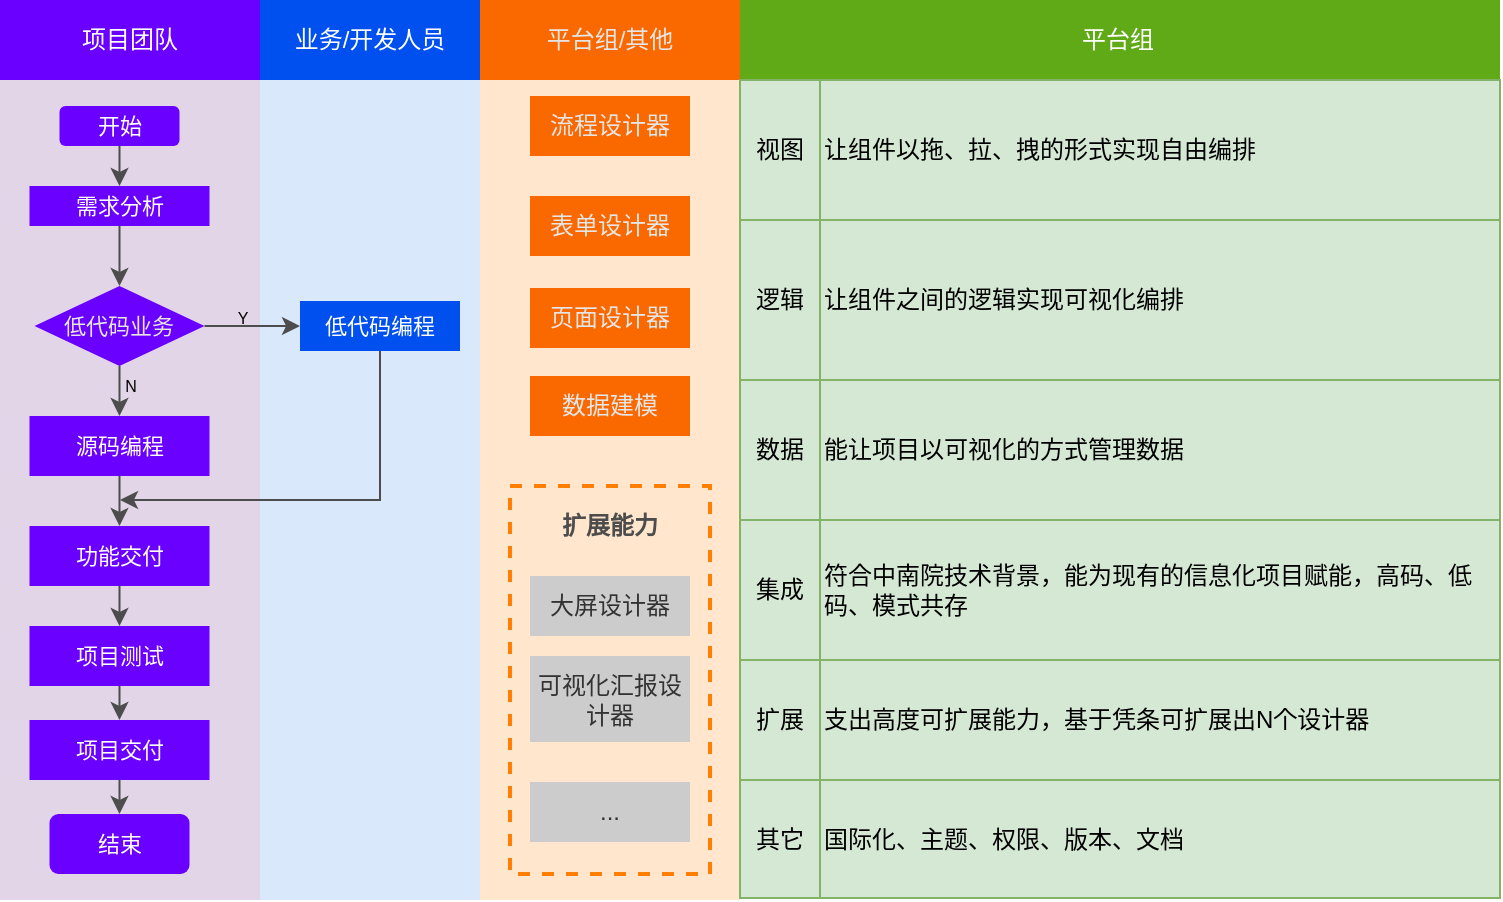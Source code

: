<mxfile version="24.2.3" type="github">
  <diagram name="第 1 页" id="B_uo7OJ-f0cf3lO3-WNb">
    <mxGraphModel dx="2200" dy="738" grid="1" gridSize="10" guides="1" tooltips="1" connect="1" arrows="1" fold="1" page="1" pageScale="1" pageWidth="827" pageHeight="1169" math="0" shadow="0">
      <root>
        <mxCell id="0" />
        <mxCell id="1" parent="0" />
        <mxCell id="DL2iSLS2zm1EoD6sChtO-1" value="" style="rounded=0;whiteSpace=wrap;html=1;fillColor=#ffe6cc;strokeColor=none;" vertex="1" parent="1">
          <mxGeometry x="180" y="120" width="130" height="410" as="geometry" />
        </mxCell>
        <mxCell id="DL2iSLS2zm1EoD6sChtO-2" value="" style="rounded=0;whiteSpace=wrap;html=1;fillColor=none;dashed=1;strokeColor=#FF8000;strokeWidth=2;" vertex="1" parent="1">
          <mxGeometry x="195" y="323" width="100" height="194" as="geometry" />
        </mxCell>
        <mxCell id="DL2iSLS2zm1EoD6sChtO-3" value="平台组" style="rounded=0;whiteSpace=wrap;html=1;align=center;fillColor=#60a917;fontColor=#ffffff;strokeColor=none;" vertex="1" parent="1">
          <mxGeometry x="308" y="80" width="382" height="40" as="geometry" />
        </mxCell>
        <mxCell id="DL2iSLS2zm1EoD6sChtO-4" value="业务/开发人员" style="rounded=0;whiteSpace=wrap;html=1;fillColor=#0050ef;fontColor=#ffffff;strokeColor=none;" vertex="1" parent="1">
          <mxGeometry x="70" y="80" width="110" height="40" as="geometry" />
        </mxCell>
        <mxCell id="DL2iSLS2zm1EoD6sChtO-5" value="平台组/其他" style="rounded=0;whiteSpace=wrap;html=1;fillColor=#fa6800;strokeColor=none;fontColor=#E6E6E6;" vertex="1" parent="1">
          <mxGeometry x="180" y="80" width="130" height="40" as="geometry" />
        </mxCell>
        <mxCell id="DL2iSLS2zm1EoD6sChtO-6" value="" style="rounded=0;whiteSpace=wrap;html=1;fillColor=#dae8fc;strokeColor=none;" vertex="1" parent="1">
          <mxGeometry x="70" y="120" width="110" height="410" as="geometry" />
        </mxCell>
        <mxCell id="DL2iSLS2zm1EoD6sChtO-7" value="项目团队" style="rounded=0;whiteSpace=wrap;html=1;fillColor=#6a00ff;strokeColor=none;fontColor=#ffffff;" vertex="1" parent="1">
          <mxGeometry x="-60" y="80" width="130" height="40" as="geometry" />
        </mxCell>
        <mxCell id="DL2iSLS2zm1EoD6sChtO-8" value="" style="rounded=0;whiteSpace=wrap;html=1;fillColor=#e1d5e7;strokeColor=none;" vertex="1" parent="1">
          <mxGeometry x="-60" y="120" width="130" height="410" as="geometry" />
        </mxCell>
        <mxCell id="DL2iSLS2zm1EoD6sChtO-9" value="开始" style="rounded=1;whiteSpace=wrap;html=1;strokeColor=none;fontSize=11;fillColor=#6a00ff;fontColor=#ffffff;" vertex="1" parent="1">
          <mxGeometry x="-30.25" y="133" width="60" height="20" as="geometry" />
        </mxCell>
        <mxCell id="DL2iSLS2zm1EoD6sChtO-10" value="&lt;font color=&quot;#e6e6e6&quot; style=&quot;font-size: 11px;&quot;&gt;低代码业务&lt;/font&gt;" style="rhombus;whiteSpace=wrap;html=1;strokeColor=none;fontSize=11;fillColor=#6a00ff;fontColor=#ffffff;" vertex="1" parent="1">
          <mxGeometry x="-42.75" y="223" width="85" height="40" as="geometry" />
        </mxCell>
        <mxCell id="DL2iSLS2zm1EoD6sChtO-11" value="需求分析" style="rounded=0;whiteSpace=wrap;html=1;strokeColor=none;fontSize=11;fillColor=#6a00ff;fontColor=#ffffff;" vertex="1" parent="1">
          <mxGeometry x="-45.25" y="173" width="90" height="20" as="geometry" />
        </mxCell>
        <mxCell id="DL2iSLS2zm1EoD6sChtO-12" value="结束" style="rounded=1;whiteSpace=wrap;html=1;strokeColor=none;fontSize=11;fillColor=#6a00ff;fontColor=#ffffff;" vertex="1" parent="1">
          <mxGeometry x="-35.25" y="487" width="70" height="30" as="geometry" />
        </mxCell>
        <mxCell id="DL2iSLS2zm1EoD6sChtO-13" value="项目测试" style="rounded=0;whiteSpace=wrap;html=1;strokeColor=none;fontSize=11;fillColor=#6a00ff;fontColor=#ffffff;" vertex="1" parent="1">
          <mxGeometry x="-45.25" y="393" width="90" height="30" as="geometry" />
        </mxCell>
        <mxCell id="DL2iSLS2zm1EoD6sChtO-14" value="源码编程" style="rounded=0;whiteSpace=wrap;html=1;strokeColor=none;fontSize=11;fillColor=#6a00ff;fontColor=#ffffff;" vertex="1" parent="1">
          <mxGeometry x="-45.25" y="288" width="90" height="30" as="geometry" />
        </mxCell>
        <mxCell id="DL2iSLS2zm1EoD6sChtO-15" value="项目交付" style="rounded=0;whiteSpace=wrap;html=1;strokeColor=none;fontSize=11;fillColor=#6a00ff;fontColor=#ffffff;" vertex="1" parent="1">
          <mxGeometry x="-45.25" y="440" width="90" height="30" as="geometry" />
        </mxCell>
        <mxCell id="DL2iSLS2zm1EoD6sChtO-16" value="" style="endArrow=classic;html=1;rounded=0;strokeColor=#4D4D4D;" edge="1" parent="1" source="DL2iSLS2zm1EoD6sChtO-9" target="DL2iSLS2zm1EoD6sChtO-11">
          <mxGeometry width="50" height="50" relative="1" as="geometry">
            <mxPoint x="194.75" y="273" as="sourcePoint" />
            <mxPoint x="244.75" y="223" as="targetPoint" />
          </mxGeometry>
        </mxCell>
        <mxCell id="DL2iSLS2zm1EoD6sChtO-17" value="" style="endArrow=classic;html=1;rounded=0;exitX=0.5;exitY=1;exitDx=0;exitDy=0;entryX=0.5;entryY=0;entryDx=0;entryDy=0;strokeColor=#4D4D4D;" edge="1" parent="1" source="DL2iSLS2zm1EoD6sChtO-11" target="DL2iSLS2zm1EoD6sChtO-10">
          <mxGeometry width="50" height="50" relative="1" as="geometry">
            <mxPoint x="-0.49" y="213" as="sourcePoint" />
            <mxPoint x="-0.49" y="233" as="targetPoint" />
          </mxGeometry>
        </mxCell>
        <mxCell id="DL2iSLS2zm1EoD6sChtO-18" value="" style="endArrow=classic;html=1;rounded=0;exitX=0.5;exitY=1;exitDx=0;exitDy=0;strokeColor=#4D4D4D;" edge="1" parent="1" source="DL2iSLS2zm1EoD6sChtO-10" target="DL2iSLS2zm1EoD6sChtO-14">
          <mxGeometry width="50" height="50" relative="1" as="geometry">
            <mxPoint x="9.75" y="223" as="sourcePoint" />
            <mxPoint x="9.75" y="243" as="targetPoint" />
          </mxGeometry>
        </mxCell>
        <mxCell id="DL2iSLS2zm1EoD6sChtO-19" value="N" style="edgeLabel;html=1;align=center;verticalAlign=middle;resizable=0;points=[];labelBackgroundColor=none;fontSize=8;" vertex="1" connectable="0" parent="DL2iSLS2zm1EoD6sChtO-18">
          <mxGeometry x="-0.22" relative="1" as="geometry">
            <mxPoint x="5" as="offset" />
          </mxGeometry>
        </mxCell>
        <mxCell id="DL2iSLS2zm1EoD6sChtO-20" value="" style="endArrow=classic;html=1;rounded=0;exitX=0.5;exitY=1;exitDx=0;exitDy=0;entryX=0.5;entryY=0;entryDx=0;entryDy=0;strokeColor=#4D4D4D;" edge="1" parent="1" source="DL2iSLS2zm1EoD6sChtO-14" target="DL2iSLS2zm1EoD6sChtO-23">
          <mxGeometry width="50" height="50" relative="1" as="geometry">
            <mxPoint x="9.75" y="293" as="sourcePoint" />
            <mxPoint x="9.75" y="323" as="targetPoint" />
          </mxGeometry>
        </mxCell>
        <mxCell id="DL2iSLS2zm1EoD6sChtO-21" value="" style="endArrow=classic;html=1;rounded=0;exitX=0.5;exitY=1;exitDx=0;exitDy=0;entryX=0.5;entryY=0;entryDx=0;entryDy=0;strokeColor=#4D4D4D;" edge="1" parent="1" source="DL2iSLS2zm1EoD6sChtO-13" target="DL2iSLS2zm1EoD6sChtO-15">
          <mxGeometry width="50" height="50" relative="1" as="geometry">
            <mxPoint x="9.75" y="353" as="sourcePoint" />
            <mxPoint x="9.75" y="383" as="targetPoint" />
          </mxGeometry>
        </mxCell>
        <mxCell id="DL2iSLS2zm1EoD6sChtO-22" value="" style="endArrow=classic;html=1;rounded=0;exitX=0.5;exitY=1;exitDx=0;exitDy=0;entryX=0.5;entryY=0;entryDx=0;entryDy=0;strokeColor=#4D4D4D;" edge="1" parent="1" source="DL2iSLS2zm1EoD6sChtO-15" target="DL2iSLS2zm1EoD6sChtO-12">
          <mxGeometry width="50" height="50" relative="1" as="geometry">
            <mxPoint x="9.75" y="413" as="sourcePoint" />
            <mxPoint x="9.75" y="433" as="targetPoint" />
          </mxGeometry>
        </mxCell>
        <mxCell id="DL2iSLS2zm1EoD6sChtO-23" value="功能交付" style="rounded=0;whiteSpace=wrap;html=1;strokeColor=none;fontSize=11;fillColor=#6a00ff;fontColor=#ffffff;" vertex="1" parent="1">
          <mxGeometry x="-45.25" y="343" width="90" height="30" as="geometry" />
        </mxCell>
        <mxCell id="DL2iSLS2zm1EoD6sChtO-24" value="" style="endArrow=classic;html=1;rounded=0;exitX=0.5;exitY=1;exitDx=0;exitDy=0;entryX=0.5;entryY=0;entryDx=0;entryDy=0;strokeColor=#4D4D4D;" edge="1" parent="1" source="DL2iSLS2zm1EoD6sChtO-23" target="DL2iSLS2zm1EoD6sChtO-13">
          <mxGeometry width="50" height="50" relative="1" as="geometry">
            <mxPoint x="-0.49" y="373" as="sourcePoint" />
            <mxPoint x="-0.49" y="390" as="targetPoint" />
          </mxGeometry>
        </mxCell>
        <mxCell id="DL2iSLS2zm1EoD6sChtO-25" value="低代码编程" style="rounded=0;whiteSpace=wrap;html=1;fillColor=#0050ef;fontColor=#ffffff;strokeColor=none;fontSize=11;" vertex="1" parent="1">
          <mxGeometry x="90" y="230.5" width="80" height="25" as="geometry" />
        </mxCell>
        <mxCell id="DL2iSLS2zm1EoD6sChtO-26" value="" style="endArrow=classic;html=1;rounded=0;exitX=0.5;exitY=1;exitDx=0;exitDy=0;strokeColor=#4D4D4D;" edge="1" parent="1" source="DL2iSLS2zm1EoD6sChtO-25">
          <mxGeometry width="50" height="50" relative="1" as="geometry">
            <mxPoint x="135" y="270" as="sourcePoint" />
            <mxPoint y="330" as="targetPoint" />
            <Array as="points">
              <mxPoint x="130" y="330" />
            </Array>
          </mxGeometry>
        </mxCell>
        <mxCell id="DL2iSLS2zm1EoD6sChtO-27" value="" style="endArrow=classic;html=1;rounded=0;entryX=0;entryY=0.5;entryDx=0;entryDy=0;exitX=1;exitY=0.5;exitDx=0;exitDy=0;strokeColor=#4D4D4D;" edge="1" parent="1" source="DL2iSLS2zm1EoD6sChtO-10" target="DL2iSLS2zm1EoD6sChtO-25">
          <mxGeometry width="50" height="50" relative="1" as="geometry">
            <mxPoint x="35" y="220" as="sourcePoint" />
            <mxPoint x="35" y="240" as="targetPoint" />
          </mxGeometry>
        </mxCell>
        <mxCell id="DL2iSLS2zm1EoD6sChtO-28" value="Y" style="edgeLabel;html=1;align=center;verticalAlign=middle;resizable=0;points=[];labelBackgroundColor=none;fontSize=8;" vertex="1" connectable="0" parent="DL2iSLS2zm1EoD6sChtO-27">
          <mxGeometry x="-0.455" relative="1" as="geometry">
            <mxPoint x="5" y="-4" as="offset" />
          </mxGeometry>
        </mxCell>
        <mxCell id="DL2iSLS2zm1EoD6sChtO-29" value="流程设计器" style="rounded=0;whiteSpace=wrap;html=1;fillColor=#fa6800;fontColor=#E6E6E6;strokeColor=none;" vertex="1" parent="1">
          <mxGeometry x="205" y="128" width="80" height="30" as="geometry" />
        </mxCell>
        <mxCell id="DL2iSLS2zm1EoD6sChtO-30" value="表单设计器" style="rounded=0;whiteSpace=wrap;html=1;fillColor=#fa6800;fontColor=#E6E6E6;strokeColor=none;" vertex="1" parent="1">
          <mxGeometry x="205" y="178" width="80" height="30" as="geometry" />
        </mxCell>
        <mxCell id="DL2iSLS2zm1EoD6sChtO-31" value="页面设计器" style="rounded=0;whiteSpace=wrap;html=1;fillColor=#fa6800;fontColor=#E6E6E6;strokeColor=none;" vertex="1" parent="1">
          <mxGeometry x="205" y="224" width="80" height="30" as="geometry" />
        </mxCell>
        <mxCell id="DL2iSLS2zm1EoD6sChtO-33" value="大屏设计器" style="rounded=0;whiteSpace=wrap;html=1;fillColor=#CCCCCC;fontColor=#333333;strokeColor=none;" vertex="1" parent="1">
          <mxGeometry x="205" y="368" width="80" height="30" as="geometry" />
        </mxCell>
        <mxCell id="DL2iSLS2zm1EoD6sChtO-34" value="可视化汇报设计器" style="rounded=0;whiteSpace=wrap;html=1;fillColor=#CCCCCC;fontColor=#333333;strokeColor=none;" vertex="1" parent="1">
          <mxGeometry x="205" y="408" width="80" height="43" as="geometry" />
        </mxCell>
        <mxCell id="DL2iSLS2zm1EoD6sChtO-35" value="..." style="rounded=0;whiteSpace=wrap;html=1;fillColor=#CCCCCC;fontColor=#333333;strokeColor=none;" vertex="1" parent="1">
          <mxGeometry x="205" y="471" width="80" height="30" as="geometry" />
        </mxCell>
        <mxCell id="DL2iSLS2zm1EoD6sChtO-43" value="视图" style="rounded=0;whiteSpace=wrap;html=1;fillColor=#d5e8d4;strokeColor=#82b366;" vertex="1" parent="1">
          <mxGeometry x="310" y="120" width="40" height="70" as="geometry" />
        </mxCell>
        <mxCell id="DL2iSLS2zm1EoD6sChtO-44" value="逻辑" style="rounded=0;whiteSpace=wrap;html=1;fillColor=#d5e8d4;strokeColor=#82b366;" vertex="1" parent="1">
          <mxGeometry x="310" y="190" width="40" height="80" as="geometry" />
        </mxCell>
        <mxCell id="DL2iSLS2zm1EoD6sChtO-45" value="数据" style="rounded=0;whiteSpace=wrap;html=1;fillColor=#d5e8d4;strokeColor=#82b366;" vertex="1" parent="1">
          <mxGeometry x="310" y="270" width="40" height="70" as="geometry" />
        </mxCell>
        <mxCell id="DL2iSLS2zm1EoD6sChtO-46" value="&lt;b&gt;&lt;font color=&quot;#4d4d4d&quot;&gt;扩展能力&lt;/font&gt;&lt;/b&gt;" style="text;html=1;align=center;verticalAlign=middle;whiteSpace=wrap;rounded=0;" vertex="1" parent="1">
          <mxGeometry x="215" y="328" width="60" height="30" as="geometry" />
        </mxCell>
        <mxCell id="DL2iSLS2zm1EoD6sChtO-47" value="&lt;div style=&quot;&quot;&gt;&lt;div&gt;让组件之间的逻辑实现可视化编排&lt;/div&gt;&lt;/div&gt;" style="text;html=1;align=left;verticalAlign=middle;whiteSpace=wrap;rounded=0;fillColor=#d5e8d4;strokeColor=#82b366;" vertex="1" parent="1">
          <mxGeometry x="350" y="190" width="340" height="80" as="geometry" />
        </mxCell>
        <mxCell id="DL2iSLS2zm1EoD6sChtO-52" value="让组件以拖、拉、拽的形式实现自由编排" style="text;html=1;align=left;verticalAlign=middle;whiteSpace=wrap;rounded=0;fillColor=#d5e8d4;strokeColor=#82b366;" vertex="1" parent="1">
          <mxGeometry x="350" y="120" width="340" height="70" as="geometry" />
        </mxCell>
        <mxCell id="DL2iSLS2zm1EoD6sChtO-53" value="其它" style="rounded=0;whiteSpace=wrap;html=1;fillColor=#d5e8d4;strokeColor=#82b366;" vertex="1" parent="1">
          <mxGeometry x="310" y="470" width="40" height="59" as="geometry" />
        </mxCell>
        <mxCell id="DL2iSLS2zm1EoD6sChtO-54" value="国际化、主题、权限、版本、文档" style="text;html=1;align=left;verticalAlign=middle;whiteSpace=wrap;rounded=0;fillColor=#d5e8d4;strokeColor=#82b366;" vertex="1" parent="1">
          <mxGeometry x="350" y="470" width="340" height="59" as="geometry" />
        </mxCell>
        <mxCell id="DL2iSLS2zm1EoD6sChtO-56" value="能让项目以可视化的方式管理数据" style="text;html=1;align=left;verticalAlign=middle;whiteSpace=wrap;rounded=0;fillColor=#d5e8d4;strokeColor=#82b366;" vertex="1" parent="1">
          <mxGeometry x="350" y="270" width="340" height="70" as="geometry" />
        </mxCell>
        <mxCell id="DL2iSLS2zm1EoD6sChtO-58" value="集成" style="rounded=0;whiteSpace=wrap;html=1;fillColor=#d5e8d4;strokeColor=#82b366;" vertex="1" parent="1">
          <mxGeometry x="310" y="340" width="40" height="70" as="geometry" />
        </mxCell>
        <mxCell id="DL2iSLS2zm1EoD6sChtO-59" value="&lt;div&gt;扩展&lt;/div&gt;" style="rounded=0;whiteSpace=wrap;html=1;fillColor=#d5e8d4;strokeColor=#82b366;" vertex="1" parent="1">
          <mxGeometry x="310" y="410" width="40" height="60" as="geometry" />
        </mxCell>
        <mxCell id="DL2iSLS2zm1EoD6sChtO-60" value="符合中南院技术背景，能为现有的信息化项目赋能，高码、低码、模式共存" style="text;html=1;align=left;verticalAlign=middle;whiteSpace=wrap;rounded=0;fillColor=#d5e8d4;strokeColor=#82b366;" vertex="1" parent="1">
          <mxGeometry x="350" y="340" width="340" height="70" as="geometry" />
        </mxCell>
        <mxCell id="DL2iSLS2zm1EoD6sChtO-61" value="支出高度可扩展能力，基于凭条可扩展出N个设计器" style="text;html=1;align=left;verticalAlign=middle;whiteSpace=wrap;rounded=0;fillColor=#d5e8d4;strokeColor=#82b366;" vertex="1" parent="1">
          <mxGeometry x="350" y="410" width="340" height="60" as="geometry" />
        </mxCell>
        <mxCell id="DL2iSLS2zm1EoD6sChtO-62" value="数据建模" style="rounded=0;whiteSpace=wrap;html=1;fillColor=#fa6800;fontColor=#E6E6E6;strokeColor=none;" vertex="1" parent="1">
          <mxGeometry x="205" y="268" width="80" height="30" as="geometry" />
        </mxCell>
      </root>
    </mxGraphModel>
  </diagram>
</mxfile>

